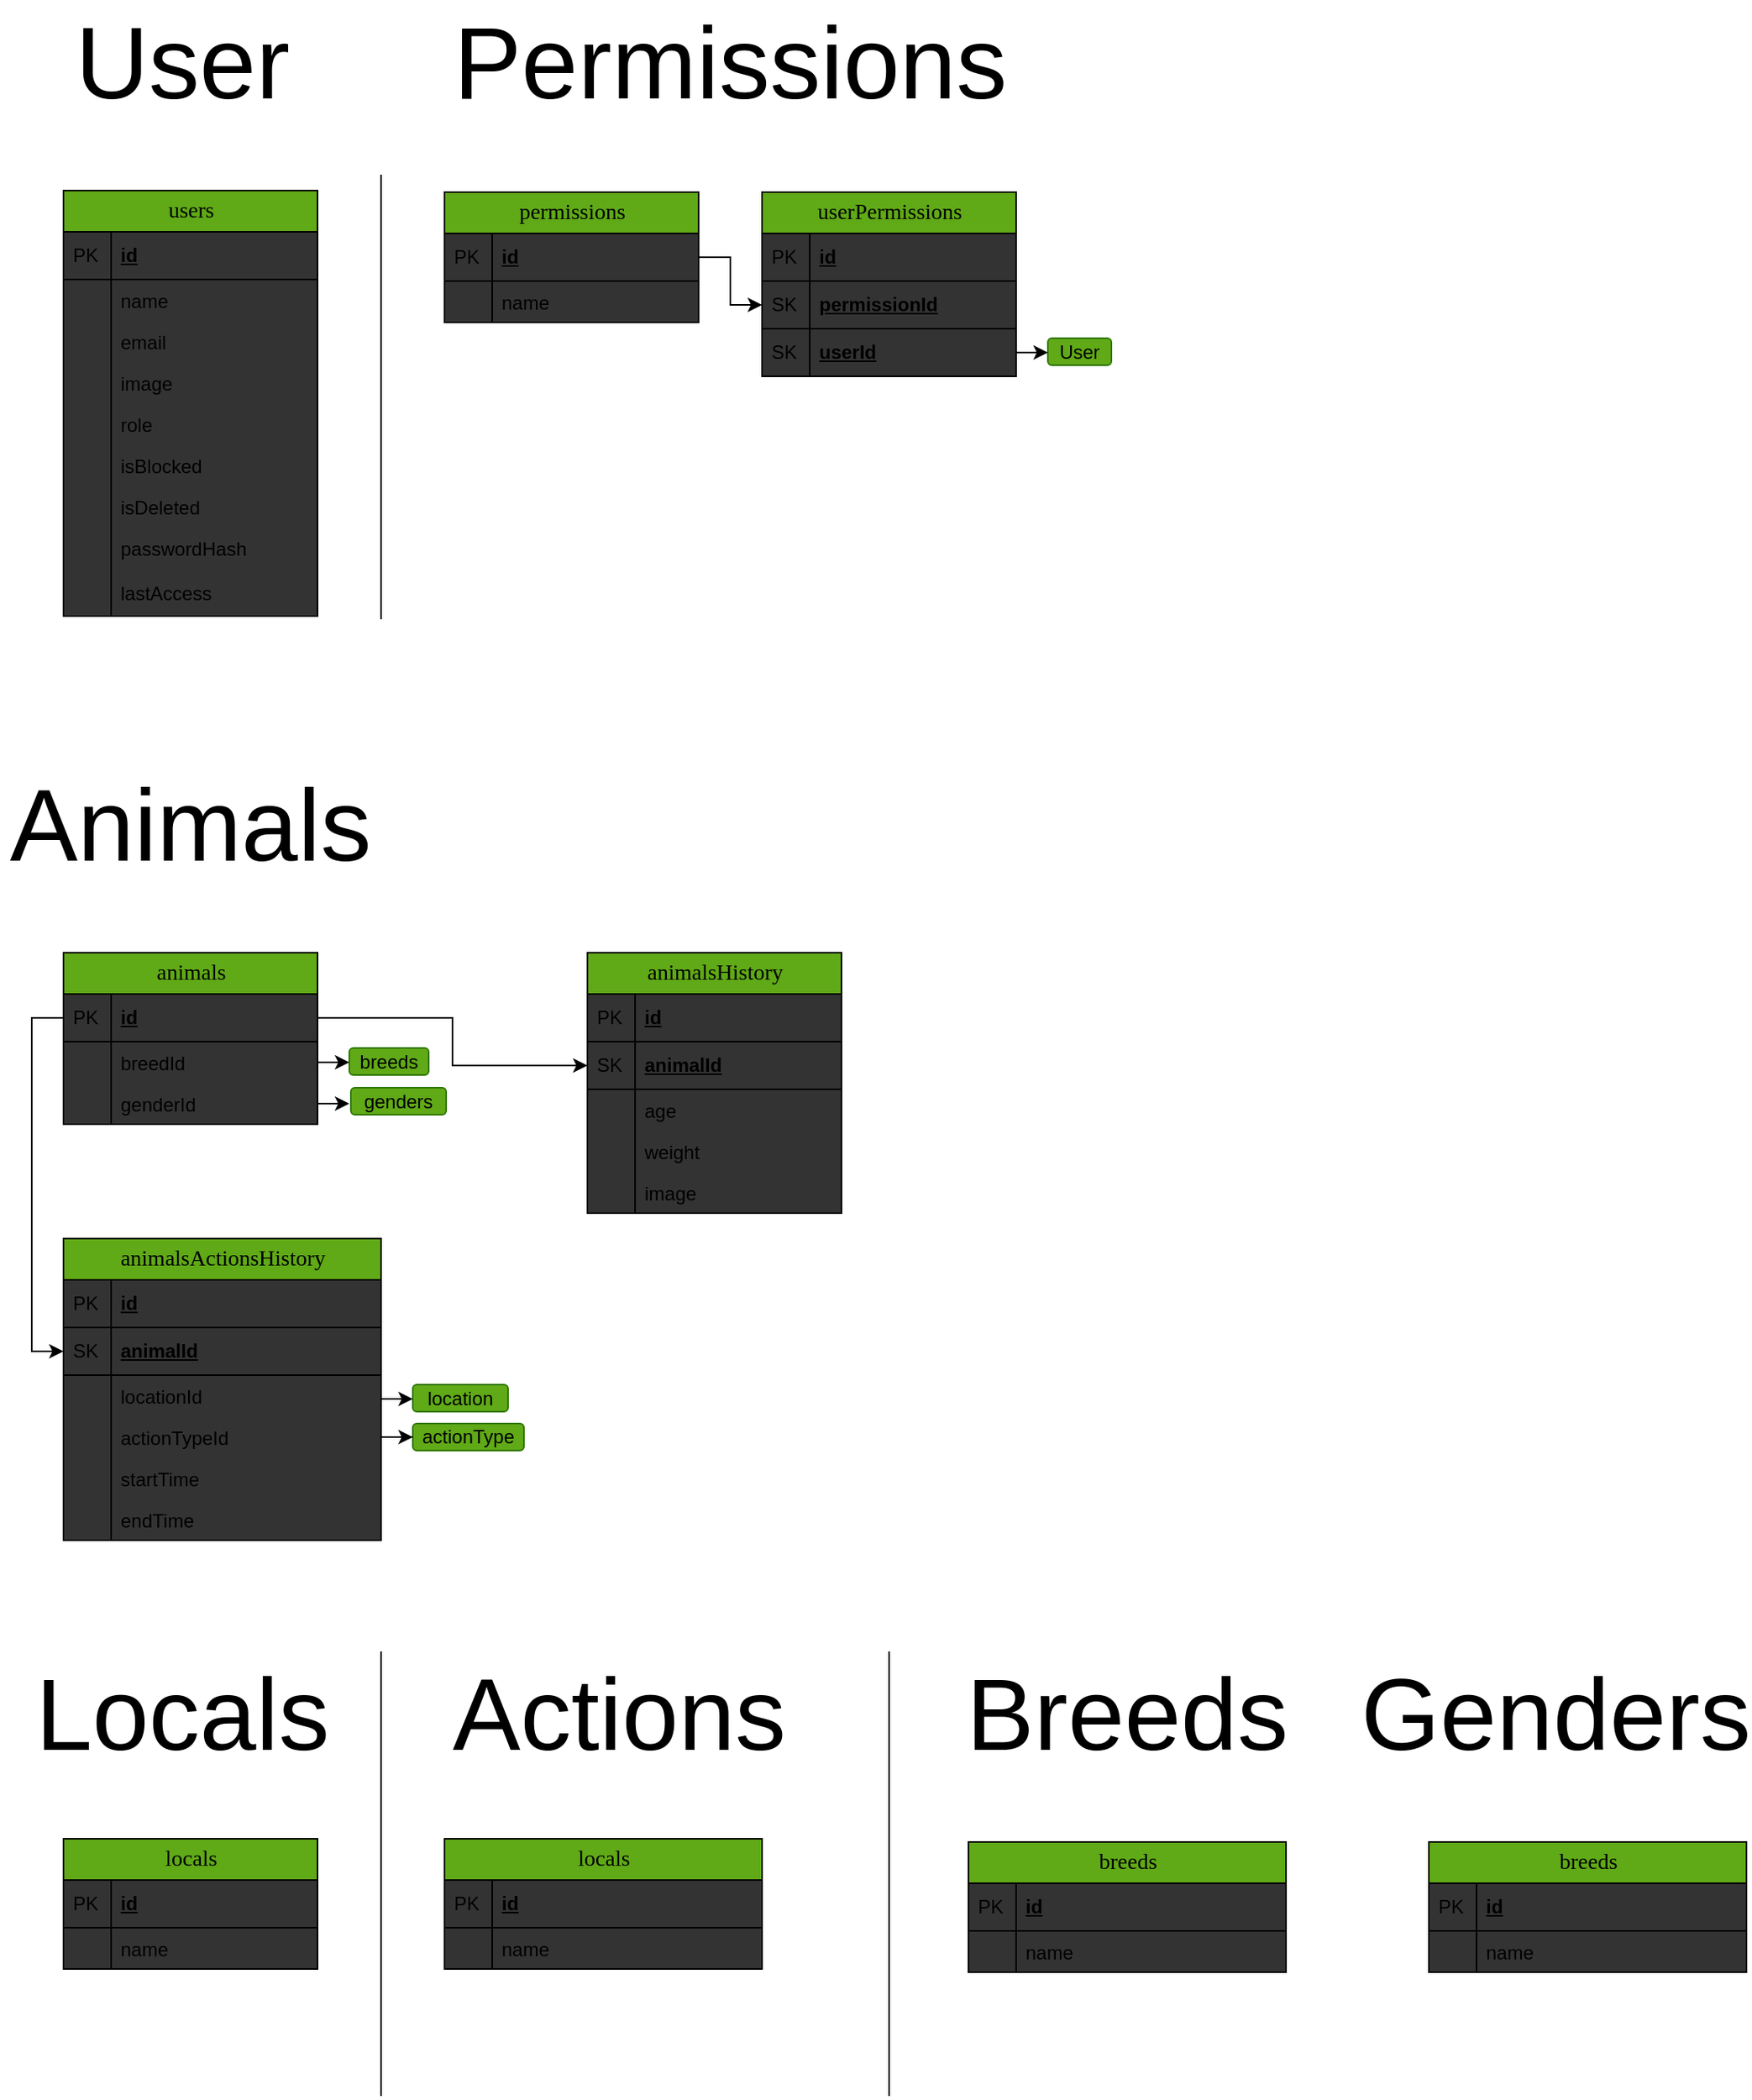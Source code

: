 <mxfile>
    <diagram name="Page-1" id="e56a1550-8fbb-45ad-956c-1786394a9013">
        <mxGraphModel dx="1224" dy="2272" grid="1" gridSize="10" guides="1" tooltips="1" connect="1" arrows="1" fold="1" page="1" pageScale="1" pageWidth="1100" pageHeight="850" background="none" math="0" shadow="0">
            <root>
                <mxCell id="0"/>
                <mxCell id="1" parent="0"/>
                <mxCell id="2e49270ec7c68f3f-19" value="userPermissions" style="swimlane;html=1;fontStyle=0;childLayout=stackLayout;horizontal=1;startSize=26;fillColor=#60a917;horizontalStack=0;resizeParent=1;resizeLast=0;collapsible=1;marginBottom=0;swimlaneFillColor=#333333;align=center;rounded=0;shadow=0;comic=0;labelBackgroundColor=none;strokeWidth=1;fontFamily=Verdana;fontSize=14;fontColor=#000000;strokeColor=#000000;" parent="1" vertex="1">
                    <mxGeometry x="480" y="1" width="160" height="116" as="geometry"/>
                </mxCell>
                <mxCell id="Q__LyanLFtKwwCQgmDUW-9" value="id" style="shape=partialRectangle;top=0;left=0;right=0;bottom=1;html=1;align=left;verticalAlign=middle;fillColor=none;spacingLeft=34;spacingRight=4;whiteSpace=wrap;overflow=hidden;rotatable=0;points=[[0,0.5],[1,0.5]];portConstraint=eastwest;dropTarget=0;fontStyle=5;" parent="2e49270ec7c68f3f-19" vertex="1">
                    <mxGeometry y="26" width="160" height="30" as="geometry"/>
                </mxCell>
                <mxCell id="Q__LyanLFtKwwCQgmDUW-10" value="PK" style="shape=partialRectangle;top=0;left=0;bottom=0;html=1;fillColor=none;align=left;verticalAlign=middle;spacingLeft=4;spacingRight=4;whiteSpace=wrap;overflow=hidden;rotatable=0;points=[];portConstraint=eastwest;part=1;" parent="Q__LyanLFtKwwCQgmDUW-9" connectable="0" vertex="1">
                    <mxGeometry width="30" height="30" as="geometry"/>
                </mxCell>
                <mxCell id="2e49270ec7c68f3f-20" value="permissionId" style="shape=partialRectangle;top=0;left=0;right=0;bottom=1;html=1;align=left;verticalAlign=middle;fillColor=none;spacingLeft=34;spacingRight=4;whiteSpace=wrap;overflow=hidden;rotatable=0;points=[[0,0.5],[1,0.5]];portConstraint=eastwest;dropTarget=0;fontStyle=5;" parent="2e49270ec7c68f3f-19" vertex="1">
                    <mxGeometry y="56" width="160" height="30" as="geometry"/>
                </mxCell>
                <mxCell id="2e49270ec7c68f3f-21" value="SK" style="shape=partialRectangle;top=0;left=0;bottom=0;html=1;fillColor=none;align=left;verticalAlign=middle;spacingLeft=4;spacingRight=4;whiteSpace=wrap;overflow=hidden;rotatable=0;points=[];portConstraint=eastwest;part=1;" parent="2e49270ec7c68f3f-20" vertex="1" connectable="0">
                    <mxGeometry width="30" height="30" as="geometry"/>
                </mxCell>
                <mxCell id="cv61Z7uC7XseWT_jNtQb-90" value="userId" style="shape=partialRectangle;top=0;left=0;right=0;bottom=1;html=1;align=left;verticalAlign=middle;fillColor=none;spacingLeft=34;spacingRight=4;whiteSpace=wrap;overflow=hidden;rotatable=0;points=[[0,0.5],[1,0.5]];portConstraint=eastwest;dropTarget=0;fontStyle=5;" parent="2e49270ec7c68f3f-19" vertex="1">
                    <mxGeometry y="86" width="160" height="30" as="geometry"/>
                </mxCell>
                <mxCell id="cv61Z7uC7XseWT_jNtQb-91" value="SK" style="shape=partialRectangle;top=0;left=0;bottom=0;html=1;fillColor=none;align=left;verticalAlign=middle;spacingLeft=4;spacingRight=4;whiteSpace=wrap;overflow=hidden;rotatable=0;points=[];portConstraint=eastwest;part=1;" parent="cv61Z7uC7XseWT_jNtQb-90" connectable="0" vertex="1">
                    <mxGeometry width="30" height="30" as="geometry"/>
                </mxCell>
                <mxCell id="2e49270ec7c68f3f-80" value="permissions" style="swimlane;html=1;fontStyle=0;childLayout=stackLayout;horizontal=1;startSize=26;fillColor=#60a917;horizontalStack=0;resizeParent=1;resizeLast=0;collapsible=1;marginBottom=0;swimlaneFillColor=#333333;align=center;rounded=0;shadow=0;comic=0;labelBackgroundColor=none;strokeWidth=1;fontFamily=Verdana;fontSize=14;fontColor=#000000;strokeColor=#000000;" parent="1" vertex="1">
                    <mxGeometry x="280" y="1" width="160" height="82" as="geometry"/>
                </mxCell>
                <mxCell id="2e49270ec7c68f3f-81" value="id" style="shape=partialRectangle;top=0;left=0;right=0;bottom=1;html=1;align=left;verticalAlign=middle;fillColor=none;spacingLeft=34;spacingRight=4;whiteSpace=wrap;overflow=hidden;rotatable=0;points=[[0,0.5],[1,0.5]];portConstraint=eastwest;dropTarget=0;fontStyle=5;" parent="2e49270ec7c68f3f-80" vertex="1">
                    <mxGeometry y="26" width="160" height="30" as="geometry"/>
                </mxCell>
                <mxCell id="2e49270ec7c68f3f-82" value="PK" style="shape=partialRectangle;top=0;left=0;bottom=0;html=1;fillColor=none;align=left;verticalAlign=middle;spacingLeft=4;spacingRight=4;whiteSpace=wrap;overflow=hidden;rotatable=0;points=[];portConstraint=eastwest;part=1;" parent="2e49270ec7c68f3f-81" connectable="0" vertex="1">
                    <mxGeometry width="30" height="30" as="geometry"/>
                </mxCell>
                <mxCell id="CfID_M-QUfA0d33Arp2R-37" value="name" style="shape=partialRectangle;top=0;left=0;right=0;bottom=0;html=1;align=left;verticalAlign=top;fillColor=none;spacingLeft=34;spacingRight=4;whiteSpace=wrap;overflow=hidden;rotatable=0;points=[[0,0.5],[1,0.5]];portConstraint=eastwest;dropTarget=0;" parent="2e49270ec7c68f3f-80" vertex="1">
                    <mxGeometry y="56" width="160" height="26" as="geometry"/>
                </mxCell>
                <mxCell id="CfID_M-QUfA0d33Arp2R-38" value="" style="shape=partialRectangle;top=0;left=0;bottom=0;html=1;fillColor=none;align=left;verticalAlign=top;spacingLeft=4;spacingRight=4;whiteSpace=wrap;overflow=hidden;rotatable=0;points=[];portConstraint=eastwest;part=1;" parent="CfID_M-QUfA0d33Arp2R-37" connectable="0" vertex="1">
                    <mxGeometry width="30" height="26" as="geometry"/>
                </mxCell>
                <mxCell id="Q__LyanLFtKwwCQgmDUW-2" style="edgeStyle=orthogonalEdgeStyle;rounded=0;orthogonalLoop=1;jettySize=auto;html=1;entryX=0;entryY=0.5;entryDx=0;entryDy=0;" parent="1" source="2e49270ec7c68f3f-81" target="2e49270ec7c68f3f-20" edge="1">
                    <mxGeometry relative="1" as="geometry"/>
                </mxCell>
                <mxCell id="cv61Z7uC7XseWT_jNtQb-1" value="&lt;font style=&quot;font-size: 64px;&quot;&gt;User&lt;/font&gt;" style="text;html=1;strokeColor=none;fillColor=none;align=center;verticalAlign=middle;whiteSpace=wrap;rounded=0;" parent="1" vertex="1">
                    <mxGeometry x="20" y="-120" width="190" height="80" as="geometry"/>
                </mxCell>
                <mxCell id="cv61Z7uC7XseWT_jNtQb-2" value="users" style="swimlane;html=1;fontStyle=0;childLayout=stackLayout;horizontal=1;startSize=26;fillColor=#60a917;horizontalStack=0;resizeParent=1;resizeLast=0;collapsible=1;marginBottom=0;swimlaneFillColor=#333333;align=center;rounded=0;shadow=0;comic=0;labelBackgroundColor=none;strokeWidth=1;fontFamily=Verdana;fontSize=14;strokeColor=#000000;fontColor=#000000;" parent="1" vertex="1">
                    <mxGeometry x="40" width="160" height="268" as="geometry"/>
                </mxCell>
                <mxCell id="cv61Z7uC7XseWT_jNtQb-3" value="id" style="shape=partialRectangle;top=0;left=0;right=0;bottom=1;html=1;align=left;verticalAlign=middle;fillColor=none;spacingLeft=34;spacingRight=4;whiteSpace=wrap;overflow=hidden;rotatable=0;points=[[0,0.5],[1,0.5]];portConstraint=eastwest;dropTarget=0;fontStyle=5;" parent="cv61Z7uC7XseWT_jNtQb-2" vertex="1">
                    <mxGeometry y="26" width="160" height="30" as="geometry"/>
                </mxCell>
                <mxCell id="cv61Z7uC7XseWT_jNtQb-4" value="PK" style="shape=partialRectangle;top=0;left=0;bottom=0;html=1;fillColor=none;align=left;verticalAlign=middle;spacingLeft=4;spacingRight=4;whiteSpace=wrap;overflow=hidden;rotatable=0;points=[];portConstraint=eastwest;part=1;" parent="cv61Z7uC7XseWT_jNtQb-3" connectable="0" vertex="1">
                    <mxGeometry width="30" height="30" as="geometry"/>
                </mxCell>
                <mxCell id="cv61Z7uC7XseWT_jNtQb-7" value="name" style="shape=partialRectangle;top=0;left=0;right=0;bottom=0;html=1;align=left;verticalAlign=top;fillColor=none;spacingLeft=34;spacingRight=4;whiteSpace=wrap;overflow=hidden;rotatable=0;points=[[0,0.5],[1,0.5]];portConstraint=eastwest;dropTarget=0;" parent="cv61Z7uC7XseWT_jNtQb-2" vertex="1">
                    <mxGeometry y="56" width="160" height="26" as="geometry"/>
                </mxCell>
                <mxCell id="cv61Z7uC7XseWT_jNtQb-8" value="" style="shape=partialRectangle;top=0;left=0;bottom=0;html=1;fillColor=none;align=left;verticalAlign=top;spacingLeft=4;spacingRight=4;whiteSpace=wrap;overflow=hidden;rotatable=0;points=[];portConstraint=eastwest;part=1;" parent="cv61Z7uC7XseWT_jNtQb-7" connectable="0" vertex="1">
                    <mxGeometry width="30" height="26" as="geometry"/>
                </mxCell>
                <mxCell id="cv61Z7uC7XseWT_jNtQb-9" value="email" style="shape=partialRectangle;top=0;left=0;right=0;bottom=0;html=1;align=left;verticalAlign=top;fillColor=none;spacingLeft=34;spacingRight=4;whiteSpace=wrap;overflow=hidden;rotatable=0;points=[[0,0.5],[1,0.5]];portConstraint=eastwest;dropTarget=0;" parent="cv61Z7uC7XseWT_jNtQb-2" vertex="1">
                    <mxGeometry y="82" width="160" height="26" as="geometry"/>
                </mxCell>
                <mxCell id="cv61Z7uC7XseWT_jNtQb-10" value="" style="shape=partialRectangle;top=0;left=0;bottom=0;html=1;fillColor=none;align=left;verticalAlign=top;spacingLeft=4;spacingRight=4;whiteSpace=wrap;overflow=hidden;rotatable=0;points=[];portConstraint=eastwest;part=1;" parent="cv61Z7uC7XseWT_jNtQb-9" connectable="0" vertex="1">
                    <mxGeometry width="30" height="26" as="geometry"/>
                </mxCell>
                <mxCell id="cv61Z7uC7XseWT_jNtQb-11" value="image" style="shape=partialRectangle;top=0;left=0;right=0;bottom=0;html=1;align=left;verticalAlign=top;fillColor=none;spacingLeft=34;spacingRight=4;whiteSpace=wrap;overflow=hidden;rotatable=0;points=[[0,0.5],[1,0.5]];portConstraint=eastwest;dropTarget=0;" parent="cv61Z7uC7XseWT_jNtQb-2" vertex="1">
                    <mxGeometry y="108" width="160" height="26" as="geometry"/>
                </mxCell>
                <mxCell id="cv61Z7uC7XseWT_jNtQb-12" value="" style="shape=partialRectangle;top=0;left=0;bottom=0;html=1;fillColor=none;align=left;verticalAlign=top;spacingLeft=4;spacingRight=4;whiteSpace=wrap;overflow=hidden;rotatable=0;points=[];portConstraint=eastwest;part=1;" parent="cv61Z7uC7XseWT_jNtQb-11" connectable="0" vertex="1">
                    <mxGeometry width="30" height="26" as="geometry"/>
                </mxCell>
                <mxCell id="cv61Z7uC7XseWT_jNtQb-13" value="role" style="shape=partialRectangle;top=0;left=0;right=0;bottom=0;html=1;align=left;verticalAlign=top;fillColor=none;spacingLeft=34;spacingRight=4;whiteSpace=wrap;overflow=hidden;rotatable=0;points=[[0,0.5],[1,0.5]];portConstraint=eastwest;dropTarget=0;" parent="cv61Z7uC7XseWT_jNtQb-2" vertex="1">
                    <mxGeometry y="134" width="160" height="26" as="geometry"/>
                </mxCell>
                <mxCell id="cv61Z7uC7XseWT_jNtQb-14" value="" style="shape=partialRectangle;top=0;left=0;bottom=0;html=1;fillColor=none;align=left;verticalAlign=top;spacingLeft=4;spacingRight=4;whiteSpace=wrap;overflow=hidden;rotatable=0;points=[];portConstraint=eastwest;part=1;" parent="cv61Z7uC7XseWT_jNtQb-13" connectable="0" vertex="1">
                    <mxGeometry width="30" height="26" as="geometry"/>
                </mxCell>
                <mxCell id="cv61Z7uC7XseWT_jNtQb-15" value="isBlocked" style="shape=partialRectangle;top=0;left=0;right=0;bottom=0;html=1;align=left;verticalAlign=top;fillColor=none;spacingLeft=34;spacingRight=4;whiteSpace=wrap;overflow=hidden;rotatable=0;points=[[0,0.5],[1,0.5]];portConstraint=eastwest;dropTarget=0;" parent="cv61Z7uC7XseWT_jNtQb-2" vertex="1">
                    <mxGeometry y="160" width="160" height="26" as="geometry"/>
                </mxCell>
                <mxCell id="cv61Z7uC7XseWT_jNtQb-16" value="" style="shape=partialRectangle;top=0;left=0;bottom=0;html=1;fillColor=none;align=left;verticalAlign=top;spacingLeft=4;spacingRight=4;whiteSpace=wrap;overflow=hidden;rotatable=0;points=[];portConstraint=eastwest;part=1;" parent="cv61Z7uC7XseWT_jNtQb-15" connectable="0" vertex="1">
                    <mxGeometry width="30" height="26" as="geometry"/>
                </mxCell>
                <mxCell id="cv61Z7uC7XseWT_jNtQb-17" value="isDeleted" style="shape=partialRectangle;top=0;left=0;right=0;bottom=0;html=1;align=left;verticalAlign=top;fillColor=none;spacingLeft=34;spacingRight=4;whiteSpace=wrap;overflow=hidden;rotatable=0;points=[[0,0.5],[1,0.5]];portConstraint=eastwest;dropTarget=0;" parent="cv61Z7uC7XseWT_jNtQb-2" vertex="1">
                    <mxGeometry y="186" width="160" height="26" as="geometry"/>
                </mxCell>
                <mxCell id="cv61Z7uC7XseWT_jNtQb-18" value="" style="shape=partialRectangle;top=0;left=0;bottom=0;html=1;fillColor=none;align=left;verticalAlign=top;spacingLeft=4;spacingRight=4;whiteSpace=wrap;overflow=hidden;rotatable=0;points=[];portConstraint=eastwest;part=1;" parent="cv61Z7uC7XseWT_jNtQb-17" connectable="0" vertex="1">
                    <mxGeometry width="30" height="26" as="geometry"/>
                </mxCell>
                <mxCell id="cv61Z7uC7XseWT_jNtQb-19" value="passwordHash" style="shape=partialRectangle;top=0;left=0;right=0;bottom=0;html=1;align=left;verticalAlign=top;fillColor=none;spacingLeft=34;spacingRight=4;whiteSpace=wrap;overflow=hidden;rotatable=0;points=[[0,0.5],[1,0.5]];portConstraint=eastwest;dropTarget=0;" parent="cv61Z7uC7XseWT_jNtQb-2" vertex="1">
                    <mxGeometry y="212" width="160" height="28" as="geometry"/>
                </mxCell>
                <mxCell id="cv61Z7uC7XseWT_jNtQb-20" value="" style="shape=partialRectangle;top=0;left=0;bottom=0;html=1;fillColor=none;align=left;verticalAlign=top;spacingLeft=4;spacingRight=4;whiteSpace=wrap;overflow=hidden;rotatable=0;points=[];portConstraint=eastwest;part=1;" parent="cv61Z7uC7XseWT_jNtQb-19" connectable="0" vertex="1">
                    <mxGeometry width="30" height="28" as="geometry"/>
                </mxCell>
                <mxCell id="cv61Z7uC7XseWT_jNtQb-21" value="lastAccess" style="shape=partialRectangle;top=0;left=0;right=0;bottom=0;html=1;align=left;verticalAlign=top;fillColor=none;spacingLeft=34;spacingRight=4;whiteSpace=wrap;overflow=hidden;rotatable=0;points=[[0,0.5],[1,0.5]];portConstraint=eastwest;dropTarget=0;" parent="cv61Z7uC7XseWT_jNtQb-2" vertex="1">
                    <mxGeometry y="240" width="160" height="28" as="geometry"/>
                </mxCell>
                <mxCell id="cv61Z7uC7XseWT_jNtQb-22" value="" style="shape=partialRectangle;top=0;left=0;bottom=0;html=1;fillColor=none;align=left;verticalAlign=top;spacingLeft=4;spacingRight=4;whiteSpace=wrap;overflow=hidden;rotatable=0;points=[];portConstraint=eastwest;part=1;" parent="cv61Z7uC7XseWT_jNtQb-21" connectable="0" vertex="1">
                    <mxGeometry width="30" height="28" as="geometry"/>
                </mxCell>
                <mxCell id="cv61Z7uC7XseWT_jNtQb-49" value="&lt;font style=&quot;font-size: 64px;&quot;&gt;Permissions&lt;/font&gt;" style="text;html=1;strokeColor=none;fillColor=none;align=center;verticalAlign=middle;whiteSpace=wrap;rounded=0;" parent="1" vertex="1">
                    <mxGeometry x="280" y="-120" width="360" height="80" as="geometry"/>
                </mxCell>
                <mxCell id="gwjyVrcpPGdVM3Zt_UYX-72" value="User" style="rounded=1;whiteSpace=wrap;html=1;fillColor=#60a917;strokeColor=#2D7600;fontColor=#000000;" parent="1" vertex="1">
                    <mxGeometry x="660" y="93" width="40" height="17" as="geometry"/>
                </mxCell>
                <mxCell id="gwjyVrcpPGdVM3Zt_UYX-74" style="edgeStyle=orthogonalEdgeStyle;rounded=0;orthogonalLoop=1;jettySize=auto;html=1;entryX=0;entryY=0.5;entryDx=0;entryDy=0;" parent="1" source="cv61Z7uC7XseWT_jNtQb-90" target="gwjyVrcpPGdVM3Zt_UYX-72" edge="1">
                    <mxGeometry relative="1" as="geometry"/>
                </mxCell>
                <mxCell id="pZKktkN3Y_K4XEJPrP-b-1" value="&lt;font style=&quot;font-size: 64px;&quot;&gt;Animals&lt;/font&gt;" style="text;html=1;strokeColor=none;fillColor=none;align=center;verticalAlign=middle;whiteSpace=wrap;rounded=0;" parent="1" vertex="1">
                    <mxGeometry y="360" width="240" height="80" as="geometry"/>
                </mxCell>
                <mxCell id="pZKktkN3Y_K4XEJPrP-b-2" value="animals" style="swimlane;html=1;fontStyle=0;childLayout=stackLayout;horizontal=1;startSize=26;fillColor=#60a917;horizontalStack=0;resizeParent=1;resizeLast=0;collapsible=1;marginBottom=0;swimlaneFillColor=#333333;align=center;rounded=0;shadow=0;comic=0;labelBackgroundColor=none;strokeWidth=1;fontFamily=Verdana;fontSize=14;strokeColor=#000000;fontColor=#000000;" parent="1" vertex="1">
                    <mxGeometry x="40" y="480" width="160" height="108" as="geometry"/>
                </mxCell>
                <mxCell id="pZKktkN3Y_K4XEJPrP-b-3" value="id" style="shape=partialRectangle;top=0;left=0;right=0;bottom=1;html=1;align=left;verticalAlign=middle;fillColor=none;spacingLeft=34;spacingRight=4;whiteSpace=wrap;overflow=hidden;rotatable=0;points=[[0,0.5],[1,0.5]];portConstraint=eastwest;dropTarget=0;fontStyle=5;" parent="pZKktkN3Y_K4XEJPrP-b-2" vertex="1">
                    <mxGeometry y="26" width="160" height="30" as="geometry"/>
                </mxCell>
                <mxCell id="pZKktkN3Y_K4XEJPrP-b-4" value="PK" style="shape=partialRectangle;top=0;left=0;bottom=0;html=1;fillColor=none;align=left;verticalAlign=middle;spacingLeft=4;spacingRight=4;whiteSpace=wrap;overflow=hidden;rotatable=0;points=[];portConstraint=eastwest;part=1;" parent="pZKktkN3Y_K4XEJPrP-b-3" connectable="0" vertex="1">
                    <mxGeometry width="30" height="30" as="geometry"/>
                </mxCell>
                <mxCell id="pZKktkN3Y_K4XEJPrP-b-5" value="breedId" style="shape=partialRectangle;top=0;left=0;right=0;bottom=0;html=1;align=left;verticalAlign=top;fillColor=none;spacingLeft=34;spacingRight=4;whiteSpace=wrap;overflow=hidden;rotatable=0;points=[[0,0.5],[1,0.5]];portConstraint=eastwest;dropTarget=0;" parent="pZKktkN3Y_K4XEJPrP-b-2" vertex="1">
                    <mxGeometry y="56" width="160" height="26" as="geometry"/>
                </mxCell>
                <mxCell id="pZKktkN3Y_K4XEJPrP-b-6" value="" style="shape=partialRectangle;top=0;left=0;bottom=0;html=1;fillColor=none;align=left;verticalAlign=top;spacingLeft=4;spacingRight=4;whiteSpace=wrap;overflow=hidden;rotatable=0;points=[];portConstraint=eastwest;part=1;" parent="pZKktkN3Y_K4XEJPrP-b-5" connectable="0" vertex="1">
                    <mxGeometry width="30" height="26" as="geometry"/>
                </mxCell>
                <mxCell id="pZKktkN3Y_K4XEJPrP-b-13" value="genderId" style="shape=partialRectangle;top=0;left=0;right=0;bottom=0;html=1;align=left;verticalAlign=top;fillColor=none;spacingLeft=34;spacingRight=4;whiteSpace=wrap;overflow=hidden;rotatable=0;points=[[0,0.5],[1,0.5]];portConstraint=eastwest;dropTarget=0;" parent="pZKktkN3Y_K4XEJPrP-b-2" vertex="1">
                    <mxGeometry y="82" width="160" height="26" as="geometry"/>
                </mxCell>
                <mxCell id="pZKktkN3Y_K4XEJPrP-b-14" value="" style="shape=partialRectangle;top=0;left=0;bottom=0;html=1;fillColor=none;align=left;verticalAlign=top;spacingLeft=4;spacingRight=4;whiteSpace=wrap;overflow=hidden;rotatable=0;points=[];portConstraint=eastwest;part=1;" parent="pZKktkN3Y_K4XEJPrP-b-13" connectable="0" vertex="1">
                    <mxGeometry width="30" height="26" as="geometry"/>
                </mxCell>
                <mxCell id="pZKktkN3Y_K4XEJPrP-b-21" value="animalsActionsHistory" style="swimlane;html=1;fontStyle=0;childLayout=stackLayout;horizontal=1;startSize=26;fillColor=#60a917;horizontalStack=0;resizeParent=1;resizeLast=0;collapsible=1;marginBottom=0;swimlaneFillColor=#333333;align=center;rounded=0;shadow=0;comic=0;labelBackgroundColor=none;strokeWidth=1;fontFamily=Verdana;fontSize=14;strokeColor=#000000;fontColor=#000000;" parent="1" vertex="1">
                    <mxGeometry x="40" y="660" width="200" height="190" as="geometry"/>
                </mxCell>
                <mxCell id="pZKktkN3Y_K4XEJPrP-b-22" value="id" style="shape=partialRectangle;top=0;left=0;right=0;bottom=1;html=1;align=left;verticalAlign=middle;fillColor=none;spacingLeft=34;spacingRight=4;whiteSpace=wrap;overflow=hidden;rotatable=0;points=[[0,0.5],[1,0.5]];portConstraint=eastwest;dropTarget=0;fontStyle=5;" parent="pZKktkN3Y_K4XEJPrP-b-21" vertex="1">
                    <mxGeometry y="26" width="200" height="30" as="geometry"/>
                </mxCell>
                <mxCell id="pZKktkN3Y_K4XEJPrP-b-23" value="PK" style="shape=partialRectangle;top=0;left=0;bottom=0;html=1;fillColor=none;align=left;verticalAlign=middle;spacingLeft=4;spacingRight=4;whiteSpace=wrap;overflow=hidden;rotatable=0;points=[];portConstraint=eastwest;part=1;" parent="pZKktkN3Y_K4XEJPrP-b-22" connectable="0" vertex="1">
                    <mxGeometry width="30" height="30" as="geometry"/>
                </mxCell>
                <mxCell id="pZKktkN3Y_K4XEJPrP-b-36" value="animalId" style="shape=partialRectangle;top=0;left=0;right=0;bottom=1;html=1;align=left;verticalAlign=middle;fillColor=none;spacingLeft=34;spacingRight=4;whiteSpace=wrap;overflow=hidden;rotatable=0;points=[[0,0.5],[1,0.5]];portConstraint=eastwest;dropTarget=0;fontStyle=5;" parent="pZKktkN3Y_K4XEJPrP-b-21" vertex="1">
                    <mxGeometry y="56" width="200" height="30" as="geometry"/>
                </mxCell>
                <mxCell id="pZKktkN3Y_K4XEJPrP-b-37" value="SK" style="shape=partialRectangle;top=0;left=0;bottom=0;html=1;fillColor=none;align=left;verticalAlign=middle;spacingLeft=4;spacingRight=4;whiteSpace=wrap;overflow=hidden;rotatable=0;points=[];portConstraint=eastwest;part=1;" parent="pZKktkN3Y_K4XEJPrP-b-36" connectable="0" vertex="1">
                    <mxGeometry width="30" height="30" as="geometry"/>
                </mxCell>
                <mxCell id="pZKktkN3Y_K4XEJPrP-b-26" value="locationId" style="shape=partialRectangle;top=0;left=0;right=0;bottom=0;html=1;align=left;verticalAlign=top;fillColor=none;spacingLeft=34;spacingRight=4;whiteSpace=wrap;overflow=hidden;rotatable=0;points=[[0,0.5],[1,0.5]];portConstraint=eastwest;dropTarget=0;" parent="pZKktkN3Y_K4XEJPrP-b-21" vertex="1">
                    <mxGeometry y="86" width="200" height="26" as="geometry"/>
                </mxCell>
                <mxCell id="pZKktkN3Y_K4XEJPrP-b-27" value="" style="shape=partialRectangle;top=0;left=0;bottom=0;html=1;fillColor=none;align=left;verticalAlign=top;spacingLeft=4;spacingRight=4;whiteSpace=wrap;overflow=hidden;rotatable=0;points=[];portConstraint=eastwest;part=1;" parent="pZKktkN3Y_K4XEJPrP-b-26" connectable="0" vertex="1">
                    <mxGeometry width="30" height="26" as="geometry"/>
                </mxCell>
                <mxCell id="pZKktkN3Y_K4XEJPrP-b-28" value="actionTypeId" style="shape=partialRectangle;top=0;left=0;right=0;bottom=0;html=1;align=left;verticalAlign=top;fillColor=none;spacingLeft=34;spacingRight=4;whiteSpace=wrap;overflow=hidden;rotatable=0;points=[[0,0.5],[1,0.5]];portConstraint=eastwest;dropTarget=0;" parent="pZKktkN3Y_K4XEJPrP-b-21" vertex="1">
                    <mxGeometry y="112" width="200" height="26" as="geometry"/>
                </mxCell>
                <mxCell id="pZKktkN3Y_K4XEJPrP-b-29" value="" style="shape=partialRectangle;top=0;left=0;bottom=0;html=1;fillColor=none;align=left;verticalAlign=top;spacingLeft=4;spacingRight=4;whiteSpace=wrap;overflow=hidden;rotatable=0;points=[];portConstraint=eastwest;part=1;" parent="pZKktkN3Y_K4XEJPrP-b-28" connectable="0" vertex="1">
                    <mxGeometry width="30" height="26" as="geometry"/>
                </mxCell>
                <mxCell id="pZKktkN3Y_K4XEJPrP-b-30" value="startTime" style="shape=partialRectangle;top=0;left=0;right=0;bottom=0;html=1;align=left;verticalAlign=top;fillColor=none;spacingLeft=34;spacingRight=4;whiteSpace=wrap;overflow=hidden;rotatable=0;points=[[0,0.5],[1,0.5]];portConstraint=eastwest;dropTarget=0;" parent="pZKktkN3Y_K4XEJPrP-b-21" vertex="1">
                    <mxGeometry y="138" width="200" height="26" as="geometry"/>
                </mxCell>
                <mxCell id="pZKktkN3Y_K4XEJPrP-b-31" value="" style="shape=partialRectangle;top=0;left=0;bottom=0;html=1;fillColor=none;align=left;verticalAlign=top;spacingLeft=4;spacingRight=4;whiteSpace=wrap;overflow=hidden;rotatable=0;points=[];portConstraint=eastwest;part=1;" parent="pZKktkN3Y_K4XEJPrP-b-30" connectable="0" vertex="1">
                    <mxGeometry width="30" height="26" as="geometry"/>
                </mxCell>
                <mxCell id="pZKktkN3Y_K4XEJPrP-b-32" value="endTime" style="shape=partialRectangle;top=0;left=0;right=0;bottom=0;html=1;align=left;verticalAlign=top;fillColor=none;spacingLeft=34;spacingRight=4;whiteSpace=wrap;overflow=hidden;rotatable=0;points=[[0,0.5],[1,0.5]];portConstraint=eastwest;dropTarget=0;" parent="pZKktkN3Y_K4XEJPrP-b-21" vertex="1">
                    <mxGeometry y="164" width="200" height="26" as="geometry"/>
                </mxCell>
                <mxCell id="pZKktkN3Y_K4XEJPrP-b-33" value="" style="shape=partialRectangle;top=0;left=0;bottom=0;html=1;fillColor=none;align=left;verticalAlign=top;spacingLeft=4;spacingRight=4;whiteSpace=wrap;overflow=hidden;rotatable=0;points=[];portConstraint=eastwest;part=1;" parent="pZKktkN3Y_K4XEJPrP-b-32" connectable="0" vertex="1">
                    <mxGeometry width="30" height="26" as="geometry"/>
                </mxCell>
                <mxCell id="pZKktkN3Y_K4XEJPrP-b-38" value="location" style="rounded=1;whiteSpace=wrap;html=1;fillColor=#60a917;strokeColor=#2D7600;fontColor=#000000;" parent="1" vertex="1">
                    <mxGeometry x="260" y="752" width="60" height="17" as="geometry"/>
                </mxCell>
                <mxCell id="pZKktkN3Y_K4XEJPrP-b-40" value="actionType" style="rounded=1;whiteSpace=wrap;html=1;fillColor=#60a917;strokeColor=#2D7600;fontColor=#000000;" parent="1" vertex="1">
                    <mxGeometry x="260" y="776.5" width="70" height="17" as="geometry"/>
                </mxCell>
                <mxCell id="pZKktkN3Y_K4XEJPrP-b-41" style="edgeStyle=orthogonalEdgeStyle;rounded=0;orthogonalLoop=1;jettySize=auto;html=1;fontColor=#000000;" parent="1" source="pZKktkN3Y_K4XEJPrP-b-28" target="pZKktkN3Y_K4XEJPrP-b-40" edge="1">
                    <mxGeometry relative="1" as="geometry"/>
                </mxCell>
                <mxCell id="pZKktkN3Y_K4XEJPrP-b-42" value="&lt;span style=&quot;font-size: 64px;&quot;&gt;Locals&lt;/span&gt;" style="text;html=1;strokeColor=none;fillColor=none;align=center;verticalAlign=middle;whiteSpace=wrap;rounded=0;" parent="1" vertex="1">
                    <mxGeometry x="20" y="920" width="190" height="80" as="geometry"/>
                </mxCell>
                <mxCell id="pZKktkN3Y_K4XEJPrP-b-43" value="locals" style="swimlane;html=1;fontStyle=0;childLayout=stackLayout;horizontal=1;startSize=26;fillColor=#60a917;horizontalStack=0;resizeParent=1;resizeLast=0;collapsible=1;marginBottom=0;swimlaneFillColor=#333333;align=center;rounded=0;shadow=0;comic=0;labelBackgroundColor=none;strokeWidth=1;fontFamily=Verdana;fontSize=14;fontColor=#000000;strokeColor=#000000;" parent="1" vertex="1">
                    <mxGeometry x="40" y="1038" width="160" height="82" as="geometry"/>
                </mxCell>
                <mxCell id="pZKktkN3Y_K4XEJPrP-b-44" value="id" style="shape=partialRectangle;top=0;left=0;right=0;bottom=1;html=1;align=left;verticalAlign=middle;fillColor=none;spacingLeft=34;spacingRight=4;whiteSpace=wrap;overflow=hidden;rotatable=0;points=[[0,0.5],[1,0.5]];portConstraint=eastwest;dropTarget=0;fontStyle=5;" parent="pZKktkN3Y_K4XEJPrP-b-43" vertex="1">
                    <mxGeometry y="26" width="160" height="30" as="geometry"/>
                </mxCell>
                <mxCell id="pZKktkN3Y_K4XEJPrP-b-45" value="PK" style="shape=partialRectangle;top=0;left=0;bottom=0;html=1;fillColor=none;align=left;verticalAlign=middle;spacingLeft=4;spacingRight=4;whiteSpace=wrap;overflow=hidden;rotatable=0;points=[];portConstraint=eastwest;part=1;" parent="pZKktkN3Y_K4XEJPrP-b-44" connectable="0" vertex="1">
                    <mxGeometry width="30" height="30" as="geometry"/>
                </mxCell>
                <mxCell id="pZKktkN3Y_K4XEJPrP-b-46" value="name" style="shape=partialRectangle;top=0;left=0;right=0;bottom=0;html=1;align=left;verticalAlign=top;fillColor=none;spacingLeft=34;spacingRight=4;whiteSpace=wrap;overflow=hidden;rotatable=0;points=[[0,0.5],[1,0.5]];portConstraint=eastwest;dropTarget=0;" parent="pZKktkN3Y_K4XEJPrP-b-43" vertex="1">
                    <mxGeometry y="56" width="160" height="26" as="geometry"/>
                </mxCell>
                <mxCell id="pZKktkN3Y_K4XEJPrP-b-47" value="" style="shape=partialRectangle;top=0;left=0;bottom=0;html=1;fillColor=none;align=left;verticalAlign=top;spacingLeft=4;spacingRight=4;whiteSpace=wrap;overflow=hidden;rotatable=0;points=[];portConstraint=eastwest;part=1;" parent="pZKktkN3Y_K4XEJPrP-b-46" connectable="0" vertex="1">
                    <mxGeometry width="30" height="26" as="geometry"/>
                </mxCell>
                <mxCell id="pZKktkN3Y_K4XEJPrP-b-48" value="&lt;span style=&quot;font-size: 64px;&quot;&gt;Actions&lt;/span&gt;" style="text;html=1;strokeColor=none;fillColor=none;align=center;verticalAlign=middle;whiteSpace=wrap;rounded=0;" parent="1" vertex="1">
                    <mxGeometry x="280" y="920" width="220" height="80" as="geometry"/>
                </mxCell>
                <mxCell id="pZKktkN3Y_K4XEJPrP-b-49" value="locals" style="swimlane;html=1;fontStyle=0;childLayout=stackLayout;horizontal=1;startSize=26;fillColor=#60a917;horizontalStack=0;resizeParent=1;resizeLast=0;collapsible=1;marginBottom=0;swimlaneFillColor=#333333;align=center;rounded=0;shadow=0;comic=0;labelBackgroundColor=none;strokeWidth=1;fontFamily=Verdana;fontSize=14;fontColor=#000000;strokeColor=#000000;" parent="1" vertex="1">
                    <mxGeometry x="280" y="1038" width="200" height="82" as="geometry"/>
                </mxCell>
                <mxCell id="pZKktkN3Y_K4XEJPrP-b-50" value="id" style="shape=partialRectangle;top=0;left=0;right=0;bottom=1;html=1;align=left;verticalAlign=middle;fillColor=none;spacingLeft=34;spacingRight=4;whiteSpace=wrap;overflow=hidden;rotatable=0;points=[[0,0.5],[1,0.5]];portConstraint=eastwest;dropTarget=0;fontStyle=5;" parent="pZKktkN3Y_K4XEJPrP-b-49" vertex="1">
                    <mxGeometry y="26" width="200" height="30" as="geometry"/>
                </mxCell>
                <mxCell id="pZKktkN3Y_K4XEJPrP-b-51" value="PK" style="shape=partialRectangle;top=0;left=0;bottom=0;html=1;fillColor=none;align=left;verticalAlign=middle;spacingLeft=4;spacingRight=4;whiteSpace=wrap;overflow=hidden;rotatable=0;points=[];portConstraint=eastwest;part=1;" parent="pZKktkN3Y_K4XEJPrP-b-50" connectable="0" vertex="1">
                    <mxGeometry width="30" height="30" as="geometry"/>
                </mxCell>
                <mxCell id="pZKktkN3Y_K4XEJPrP-b-52" value="name" style="shape=partialRectangle;top=0;left=0;right=0;bottom=0;html=1;align=left;verticalAlign=top;fillColor=none;spacingLeft=34;spacingRight=4;whiteSpace=wrap;overflow=hidden;rotatable=0;points=[[0,0.5],[1,0.5]];portConstraint=eastwest;dropTarget=0;" parent="pZKktkN3Y_K4XEJPrP-b-49" vertex="1">
                    <mxGeometry y="56" width="200" height="26" as="geometry"/>
                </mxCell>
                <mxCell id="pZKktkN3Y_K4XEJPrP-b-53" value="" style="shape=partialRectangle;top=0;left=0;bottom=0;html=1;fillColor=none;align=left;verticalAlign=top;spacingLeft=4;spacingRight=4;whiteSpace=wrap;overflow=hidden;rotatable=0;points=[];portConstraint=eastwest;part=1;" parent="pZKktkN3Y_K4XEJPrP-b-52" connectable="0" vertex="1">
                    <mxGeometry width="30" height="26" as="geometry"/>
                </mxCell>
                <mxCell id="pZKktkN3Y_K4XEJPrP-b-62" style="edgeStyle=orthogonalEdgeStyle;rounded=0;orthogonalLoop=1;jettySize=auto;html=1;entryX=0;entryY=0.5;entryDx=0;entryDy=0;fontColor=#000000;" parent="1" edge="1">
                    <mxGeometry relative="1" as="geometry">
                        <mxPoint x="240" y="761" as="sourcePoint"/>
                        <mxPoint x="260" y="760.5" as="targetPoint"/>
                    </mxGeometry>
                </mxCell>
                <mxCell id="pZKktkN3Y_K4XEJPrP-b-63" value="animalsHistory" style="swimlane;html=1;fontStyle=0;childLayout=stackLayout;horizontal=1;startSize=26;fillColor=#60a917;horizontalStack=0;resizeParent=1;resizeLast=0;collapsible=1;marginBottom=0;swimlaneFillColor=#333333;align=center;rounded=0;shadow=0;comic=0;labelBackgroundColor=none;strokeWidth=1;fontFamily=Verdana;fontSize=14;strokeColor=#000000;fontColor=#000000;" parent="1" vertex="1">
                    <mxGeometry x="370" y="480" width="160" height="164" as="geometry"/>
                </mxCell>
                <mxCell id="pZKktkN3Y_K4XEJPrP-b-64" value="id" style="shape=partialRectangle;top=0;left=0;right=0;bottom=1;html=1;align=left;verticalAlign=middle;fillColor=none;spacingLeft=34;spacingRight=4;whiteSpace=wrap;overflow=hidden;rotatable=0;points=[[0,0.5],[1,0.5]];portConstraint=eastwest;dropTarget=0;fontStyle=5;" parent="pZKktkN3Y_K4XEJPrP-b-63" vertex="1">
                    <mxGeometry y="26" width="160" height="30" as="geometry"/>
                </mxCell>
                <mxCell id="pZKktkN3Y_K4XEJPrP-b-65" value="PK" style="shape=partialRectangle;top=0;left=0;bottom=0;html=1;fillColor=none;align=left;verticalAlign=middle;spacingLeft=4;spacingRight=4;whiteSpace=wrap;overflow=hidden;rotatable=0;points=[];portConstraint=eastwest;part=1;" parent="pZKktkN3Y_K4XEJPrP-b-64" connectable="0" vertex="1">
                    <mxGeometry width="30" height="30" as="geometry"/>
                </mxCell>
                <mxCell id="pZKktkN3Y_K4XEJPrP-b-76" value="animalId" style="shape=partialRectangle;top=0;left=0;right=0;bottom=1;html=1;align=left;verticalAlign=middle;fillColor=none;spacingLeft=34;spacingRight=4;whiteSpace=wrap;overflow=hidden;rotatable=0;points=[[0,0.5],[1,0.5]];portConstraint=eastwest;dropTarget=0;fontStyle=5;" parent="pZKktkN3Y_K4XEJPrP-b-63" vertex="1">
                    <mxGeometry y="56" width="160" height="30" as="geometry"/>
                </mxCell>
                <mxCell id="pZKktkN3Y_K4XEJPrP-b-77" value="SK" style="shape=partialRectangle;top=0;left=0;bottom=0;html=1;fillColor=none;align=left;verticalAlign=middle;spacingLeft=4;spacingRight=4;whiteSpace=wrap;overflow=hidden;rotatable=0;points=[];portConstraint=eastwest;part=1;" parent="pZKktkN3Y_K4XEJPrP-b-76" connectable="0" vertex="1">
                    <mxGeometry width="30" height="30" as="geometry"/>
                </mxCell>
                <mxCell id="pZKktkN3Y_K4XEJPrP-b-68" value="age" style="shape=partialRectangle;top=0;left=0;right=0;bottom=0;html=1;align=left;verticalAlign=top;fillColor=none;spacingLeft=34;spacingRight=4;whiteSpace=wrap;overflow=hidden;rotatable=0;points=[[0,0.5],[1,0.5]];portConstraint=eastwest;dropTarget=0;" parent="pZKktkN3Y_K4XEJPrP-b-63" vertex="1">
                    <mxGeometry y="86" width="160" height="26" as="geometry"/>
                </mxCell>
                <mxCell id="pZKktkN3Y_K4XEJPrP-b-69" value="" style="shape=partialRectangle;top=0;left=0;bottom=0;html=1;fillColor=none;align=left;verticalAlign=top;spacingLeft=4;spacingRight=4;whiteSpace=wrap;overflow=hidden;rotatable=0;points=[];portConstraint=eastwest;part=1;" parent="pZKktkN3Y_K4XEJPrP-b-68" connectable="0" vertex="1">
                    <mxGeometry width="30" height="26" as="geometry"/>
                </mxCell>
                <mxCell id="pZKktkN3Y_K4XEJPrP-b-70" value="weight" style="shape=partialRectangle;top=0;left=0;right=0;bottom=0;html=1;align=left;verticalAlign=top;fillColor=none;spacingLeft=34;spacingRight=4;whiteSpace=wrap;overflow=hidden;rotatable=0;points=[[0,0.5],[1,0.5]];portConstraint=eastwest;dropTarget=0;" parent="pZKktkN3Y_K4XEJPrP-b-63" vertex="1">
                    <mxGeometry y="112" width="160" height="26" as="geometry"/>
                </mxCell>
                <mxCell id="pZKktkN3Y_K4XEJPrP-b-71" value="" style="shape=partialRectangle;top=0;left=0;bottom=0;html=1;fillColor=none;align=left;verticalAlign=top;spacingLeft=4;spacingRight=4;whiteSpace=wrap;overflow=hidden;rotatable=0;points=[];portConstraint=eastwest;part=1;" parent="pZKktkN3Y_K4XEJPrP-b-70" connectable="0" vertex="1">
                    <mxGeometry width="30" height="26" as="geometry"/>
                </mxCell>
                <mxCell id="pZKktkN3Y_K4XEJPrP-b-72" value="image" style="shape=partialRectangle;top=0;left=0;right=0;bottom=0;html=1;align=left;verticalAlign=top;fillColor=none;spacingLeft=34;spacingRight=4;whiteSpace=wrap;overflow=hidden;rotatable=0;points=[[0,0.5],[1,0.5]];portConstraint=eastwest;dropTarget=0;" parent="pZKktkN3Y_K4XEJPrP-b-63" vertex="1">
                    <mxGeometry y="138" width="160" height="26" as="geometry"/>
                </mxCell>
                <mxCell id="pZKktkN3Y_K4XEJPrP-b-73" value="" style="shape=partialRectangle;top=0;left=0;bottom=0;html=1;fillColor=none;align=left;verticalAlign=top;spacingLeft=4;spacingRight=4;whiteSpace=wrap;overflow=hidden;rotatable=0;points=[];portConstraint=eastwest;part=1;" parent="pZKktkN3Y_K4XEJPrP-b-72" connectable="0" vertex="1">
                    <mxGeometry width="30" height="26" as="geometry"/>
                </mxCell>
                <mxCell id="pZKktkN3Y_K4XEJPrP-b-78" style="edgeStyle=orthogonalEdgeStyle;rounded=0;orthogonalLoop=1;jettySize=auto;html=1;fontColor=#000000;" parent="1" source="pZKktkN3Y_K4XEJPrP-b-3" target="pZKktkN3Y_K4XEJPrP-b-76" edge="1">
                    <mxGeometry relative="1" as="geometry"/>
                </mxCell>
                <mxCell id="pZKktkN3Y_K4XEJPrP-b-79" style="edgeStyle=orthogonalEdgeStyle;rounded=0;orthogonalLoop=1;jettySize=auto;html=1;entryX=0;entryY=0.5;entryDx=0;entryDy=0;fontColor=#000000;" parent="1" source="pZKktkN3Y_K4XEJPrP-b-3" target="pZKktkN3Y_K4XEJPrP-b-36" edge="1">
                    <mxGeometry relative="1" as="geometry">
                        <Array as="points">
                            <mxPoint x="20" y="521"/>
                            <mxPoint x="20" y="731"/>
                        </Array>
                    </mxGeometry>
                </mxCell>
                <mxCell id="pZKktkN3Y_K4XEJPrP-b-80" value="&lt;span style=&quot;font-size: 64px;&quot;&gt;Breeds&lt;/span&gt;" style="text;html=1;strokeColor=none;fillColor=none;align=center;verticalAlign=middle;whiteSpace=wrap;rounded=0;" parent="1" vertex="1">
                    <mxGeometry x="600" y="920" width="220" height="80" as="geometry"/>
                </mxCell>
                <mxCell id="pZKktkN3Y_K4XEJPrP-b-81" value="breeds" style="swimlane;html=1;fontStyle=0;childLayout=stackLayout;horizontal=1;startSize=26;fillColor=#60a917;horizontalStack=0;resizeParent=1;resizeLast=0;collapsible=1;marginBottom=0;swimlaneFillColor=#333333;align=center;rounded=0;shadow=0;comic=0;labelBackgroundColor=none;strokeWidth=1;fontFamily=Verdana;fontSize=14;fontColor=#000000;strokeColor=#000000;" parent="1" vertex="1">
                    <mxGeometry x="610" y="1040" width="200" height="82" as="geometry"/>
                </mxCell>
                <mxCell id="pZKktkN3Y_K4XEJPrP-b-82" value="id" style="shape=partialRectangle;top=0;left=0;right=0;bottom=1;html=1;align=left;verticalAlign=middle;fillColor=none;spacingLeft=34;spacingRight=4;whiteSpace=wrap;overflow=hidden;rotatable=0;points=[[0,0.5],[1,0.5]];portConstraint=eastwest;dropTarget=0;fontStyle=5;" parent="pZKktkN3Y_K4XEJPrP-b-81" vertex="1">
                    <mxGeometry y="26" width="200" height="30" as="geometry"/>
                </mxCell>
                <mxCell id="pZKktkN3Y_K4XEJPrP-b-83" value="PK" style="shape=partialRectangle;top=0;left=0;bottom=0;html=1;fillColor=none;align=left;verticalAlign=middle;spacingLeft=4;spacingRight=4;whiteSpace=wrap;overflow=hidden;rotatable=0;points=[];portConstraint=eastwest;part=1;" parent="pZKktkN3Y_K4XEJPrP-b-82" connectable="0" vertex="1">
                    <mxGeometry width="30" height="30" as="geometry"/>
                </mxCell>
                <mxCell id="pZKktkN3Y_K4XEJPrP-b-84" value="name" style="shape=partialRectangle;top=0;left=0;right=0;bottom=0;html=1;align=left;verticalAlign=top;fillColor=none;spacingLeft=34;spacingRight=4;whiteSpace=wrap;overflow=hidden;rotatable=0;points=[[0,0.5],[1,0.5]];portConstraint=eastwest;dropTarget=0;" parent="pZKktkN3Y_K4XEJPrP-b-81" vertex="1">
                    <mxGeometry y="56" width="200" height="26" as="geometry"/>
                </mxCell>
                <mxCell id="pZKktkN3Y_K4XEJPrP-b-85" value="" style="shape=partialRectangle;top=0;left=0;bottom=0;html=1;fillColor=none;align=left;verticalAlign=top;spacingLeft=4;spacingRight=4;whiteSpace=wrap;overflow=hidden;rotatable=0;points=[];portConstraint=eastwest;part=1;" parent="pZKktkN3Y_K4XEJPrP-b-84" connectable="0" vertex="1">
                    <mxGeometry width="30" height="26" as="geometry"/>
                </mxCell>
                <mxCell id="pZKktkN3Y_K4XEJPrP-b-88" value="&lt;span style=&quot;font-size: 64px;&quot;&gt;Genders&lt;/span&gt;" style="text;html=1;strokeColor=none;fillColor=none;align=center;verticalAlign=middle;whiteSpace=wrap;rounded=0;" parent="1" vertex="1">
                    <mxGeometry x="870" y="920" width="220" height="80" as="geometry"/>
                </mxCell>
                <mxCell id="pZKktkN3Y_K4XEJPrP-b-89" value="breeds" style="swimlane;html=1;fontStyle=0;childLayout=stackLayout;horizontal=1;startSize=26;fillColor=#60a917;horizontalStack=0;resizeParent=1;resizeLast=0;collapsible=1;marginBottom=0;swimlaneFillColor=#333333;align=center;rounded=0;shadow=0;comic=0;labelBackgroundColor=none;strokeWidth=1;fontFamily=Verdana;fontSize=14;fontColor=#000000;strokeColor=#000000;" parent="1" vertex="1">
                    <mxGeometry x="900" y="1040" width="200" height="82" as="geometry"/>
                </mxCell>
                <mxCell id="pZKktkN3Y_K4XEJPrP-b-90" value="id" style="shape=partialRectangle;top=0;left=0;right=0;bottom=1;html=1;align=left;verticalAlign=middle;fillColor=none;spacingLeft=34;spacingRight=4;whiteSpace=wrap;overflow=hidden;rotatable=0;points=[[0,0.5],[1,0.5]];portConstraint=eastwest;dropTarget=0;fontStyle=5;" parent="pZKktkN3Y_K4XEJPrP-b-89" vertex="1">
                    <mxGeometry y="26" width="200" height="30" as="geometry"/>
                </mxCell>
                <mxCell id="pZKktkN3Y_K4XEJPrP-b-91" value="PK" style="shape=partialRectangle;top=0;left=0;bottom=0;html=1;fillColor=none;align=left;verticalAlign=middle;spacingLeft=4;spacingRight=4;whiteSpace=wrap;overflow=hidden;rotatable=0;points=[];portConstraint=eastwest;part=1;" parent="pZKktkN3Y_K4XEJPrP-b-90" connectable="0" vertex="1">
                    <mxGeometry width="30" height="30" as="geometry"/>
                </mxCell>
                <mxCell id="pZKktkN3Y_K4XEJPrP-b-92" value="name" style="shape=partialRectangle;top=0;left=0;right=0;bottom=0;html=1;align=left;verticalAlign=top;fillColor=none;spacingLeft=34;spacingRight=4;whiteSpace=wrap;overflow=hidden;rotatable=0;points=[[0,0.5],[1,0.5]];portConstraint=eastwest;dropTarget=0;" parent="pZKktkN3Y_K4XEJPrP-b-89" vertex="1">
                    <mxGeometry y="56" width="200" height="26" as="geometry"/>
                </mxCell>
                <mxCell id="pZKktkN3Y_K4XEJPrP-b-93" value="" style="shape=partialRectangle;top=0;left=0;bottom=0;html=1;fillColor=none;align=left;verticalAlign=top;spacingLeft=4;spacingRight=4;whiteSpace=wrap;overflow=hidden;rotatable=0;points=[];portConstraint=eastwest;part=1;" parent="pZKktkN3Y_K4XEJPrP-b-92" connectable="0" vertex="1">
                    <mxGeometry width="30" height="26" as="geometry"/>
                </mxCell>
                <mxCell id="pZKktkN3Y_K4XEJPrP-b-94" value="" style="endArrow=none;html=1;rounded=0;fontColor=#000000;" parent="1" edge="1">
                    <mxGeometry width="50" height="50" relative="1" as="geometry">
                        <mxPoint x="240" y="270" as="sourcePoint"/>
                        <mxPoint x="240" y="-10" as="targetPoint"/>
                    </mxGeometry>
                </mxCell>
                <mxCell id="pZKktkN3Y_K4XEJPrP-b-95" value="" style="endArrow=none;html=1;rounded=0;fontColor=#000000;" parent="1" edge="1">
                    <mxGeometry width="50" height="50" relative="1" as="geometry">
                        <mxPoint x="240" y="1200" as="sourcePoint"/>
                        <mxPoint x="240" y="920" as="targetPoint"/>
                    </mxGeometry>
                </mxCell>
                <mxCell id="pZKktkN3Y_K4XEJPrP-b-96" value="" style="endArrow=none;html=1;rounded=0;fontColor=#000000;" parent="1" edge="1">
                    <mxGeometry width="50" height="50" relative="1" as="geometry">
                        <mxPoint x="560.0" y="1200" as="sourcePoint"/>
                        <mxPoint x="560.0" y="920" as="targetPoint"/>
                    </mxGeometry>
                </mxCell>
                <mxCell id="pZKktkN3Y_K4XEJPrP-b-97" value="breeds" style="rounded=1;whiteSpace=wrap;html=1;fillColor=#60a917;strokeColor=#2D7600;fontColor=#000000;" parent="1" vertex="1">
                    <mxGeometry x="220" y="540" width="50" height="17" as="geometry"/>
                </mxCell>
                <mxCell id="pZKktkN3Y_K4XEJPrP-b-98" value="genders" style="rounded=1;whiteSpace=wrap;html=1;fillColor=#60a917;strokeColor=#2D7600;fontColor=#000000;" parent="1" vertex="1">
                    <mxGeometry x="221" y="565" width="60" height="17" as="geometry"/>
                </mxCell>
                <mxCell id="pZKktkN3Y_K4XEJPrP-b-100" style="edgeStyle=orthogonalEdgeStyle;rounded=0;orthogonalLoop=1;jettySize=auto;html=1;entryX=-0.001;entryY=0.644;entryDx=0;entryDy=0;entryPerimeter=0;fontColor=#000000;" parent="1" source="pZKktkN3Y_K4XEJPrP-b-13" target="pZKktkN3Y_K4XEJPrP-b-98" edge="1">
                    <mxGeometry relative="1" as="geometry"/>
                </mxCell>
                <mxCell id="pZKktkN3Y_K4XEJPrP-b-101" style="edgeStyle=orthogonalEdgeStyle;rounded=0;orthogonalLoop=1;jettySize=auto;html=1;fontColor=#000000;" parent="1" source="pZKktkN3Y_K4XEJPrP-b-5" edge="1">
                    <mxGeometry relative="1" as="geometry">
                        <mxPoint x="220" y="549" as="targetPoint"/>
                    </mxGeometry>
                </mxCell>
            </root>
        </mxGraphModel>
    </diagram>
</mxfile>
